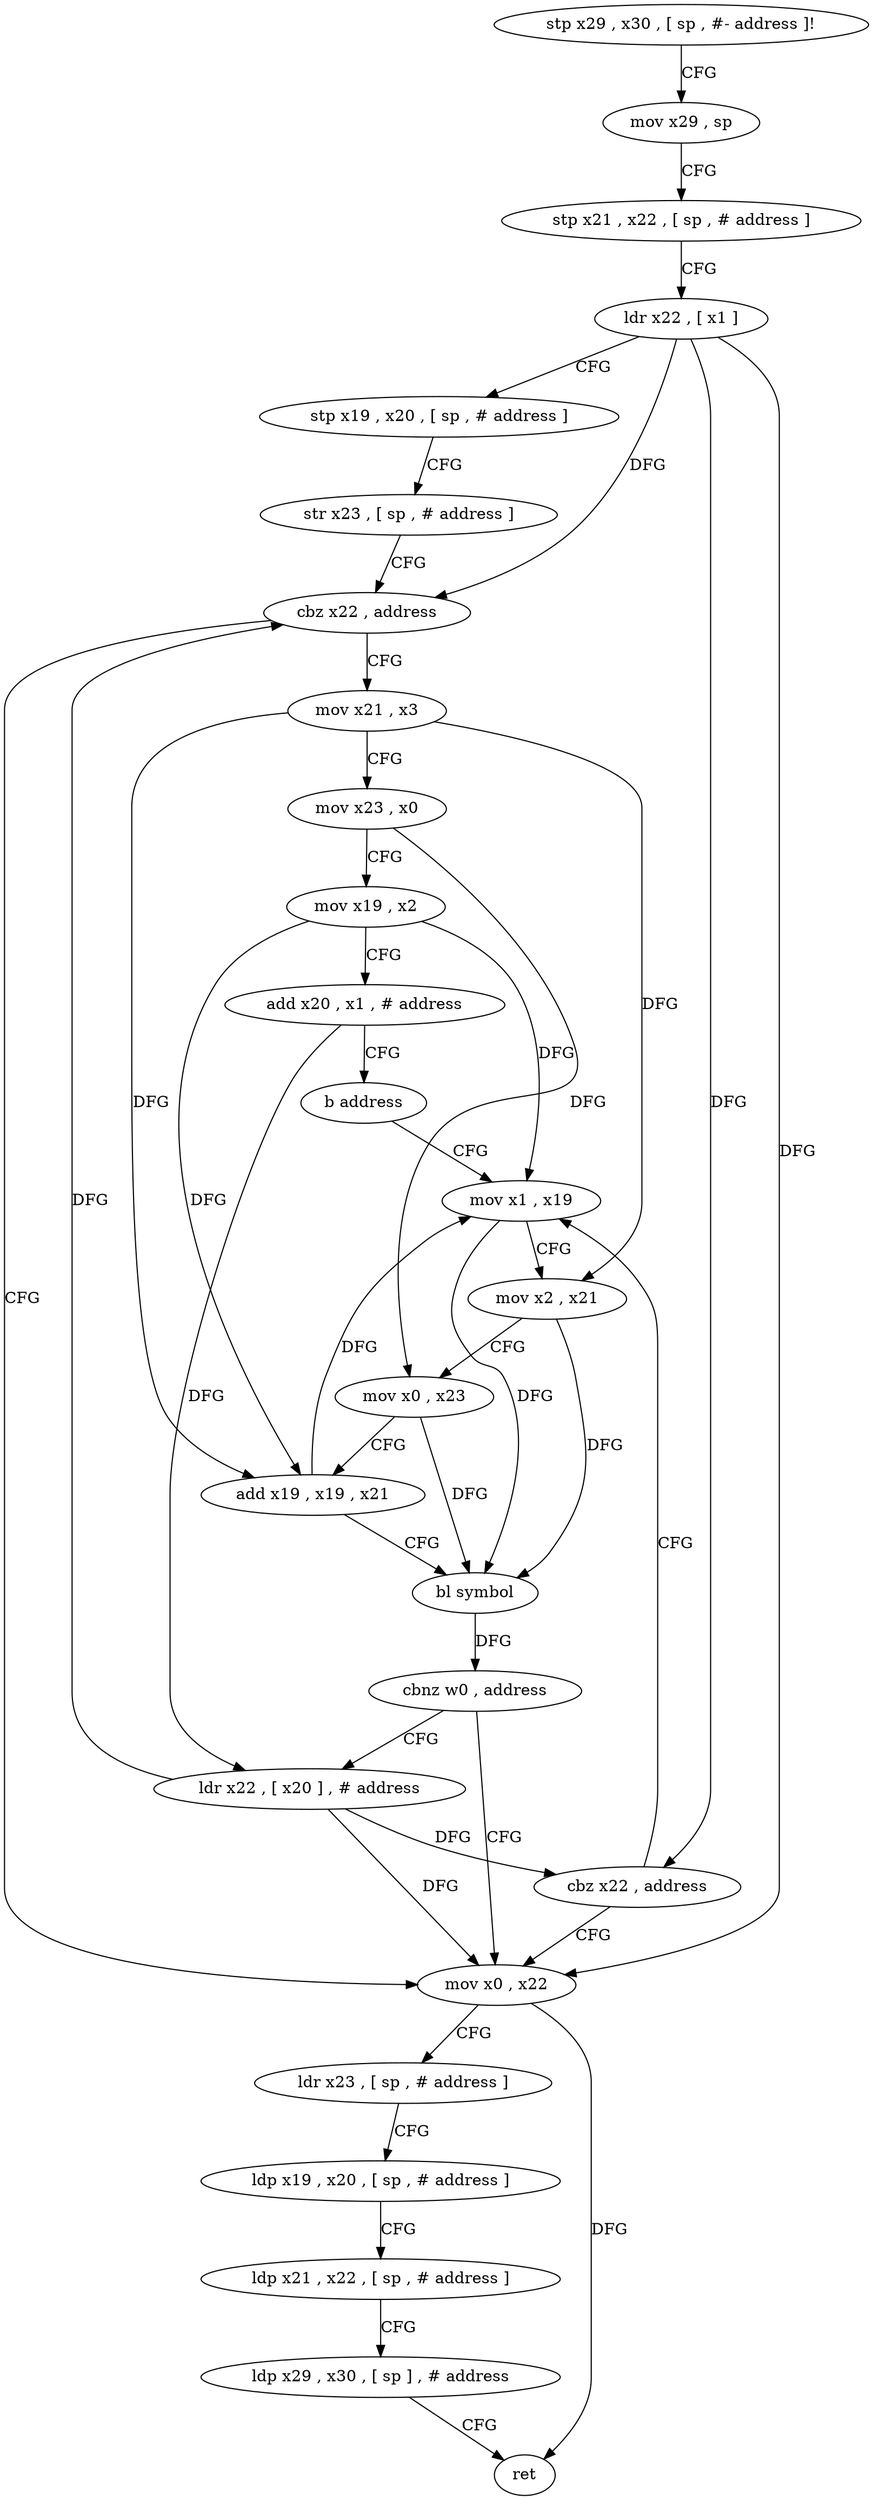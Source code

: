 digraph "func" {
"4392424" [label = "stp x29 , x30 , [ sp , #- address ]!" ]
"4392428" [label = "mov x29 , sp" ]
"4392432" [label = "stp x21 , x22 , [ sp , # address ]" ]
"4392436" [label = "ldr x22 , [ x1 ]" ]
"4392440" [label = "stp x19 , x20 , [ sp , # address ]" ]
"4392444" [label = "str x23 , [ sp , # address ]" ]
"4392448" [label = "cbz x22 , address" ]
"4392504" [label = "mov x0 , x22" ]
"4392452" [label = "mov x21 , x3" ]
"4392508" [label = "ldr x23 , [ sp , # address ]" ]
"4392512" [label = "ldp x19 , x20 , [ sp , # address ]" ]
"4392516" [label = "ldp x21 , x22 , [ sp , # address ]" ]
"4392520" [label = "ldp x29 , x30 , [ sp ] , # address" ]
"4392524" [label = "ret" ]
"4392456" [label = "mov x23 , x0" ]
"4392460" [label = "mov x19 , x2" ]
"4392464" [label = "add x20 , x1 , # address" ]
"4392468" [label = "b address" ]
"4392480" [label = "mov x1 , x19" ]
"4392484" [label = "mov x2 , x21" ]
"4392488" [label = "mov x0 , x23" ]
"4392492" [label = "add x19 , x19 , x21" ]
"4392496" [label = "bl symbol" ]
"4392500" [label = "cbnz w0 , address" ]
"4392472" [label = "ldr x22 , [ x20 ] , # address" ]
"4392476" [label = "cbz x22 , address" ]
"4392424" -> "4392428" [ label = "CFG" ]
"4392428" -> "4392432" [ label = "CFG" ]
"4392432" -> "4392436" [ label = "CFG" ]
"4392436" -> "4392440" [ label = "CFG" ]
"4392436" -> "4392448" [ label = "DFG" ]
"4392436" -> "4392504" [ label = "DFG" ]
"4392436" -> "4392476" [ label = "DFG" ]
"4392440" -> "4392444" [ label = "CFG" ]
"4392444" -> "4392448" [ label = "CFG" ]
"4392448" -> "4392504" [ label = "CFG" ]
"4392448" -> "4392452" [ label = "CFG" ]
"4392504" -> "4392508" [ label = "CFG" ]
"4392504" -> "4392524" [ label = "DFG" ]
"4392452" -> "4392456" [ label = "CFG" ]
"4392452" -> "4392484" [ label = "DFG" ]
"4392452" -> "4392492" [ label = "DFG" ]
"4392508" -> "4392512" [ label = "CFG" ]
"4392512" -> "4392516" [ label = "CFG" ]
"4392516" -> "4392520" [ label = "CFG" ]
"4392520" -> "4392524" [ label = "CFG" ]
"4392456" -> "4392460" [ label = "CFG" ]
"4392456" -> "4392488" [ label = "DFG" ]
"4392460" -> "4392464" [ label = "CFG" ]
"4392460" -> "4392480" [ label = "DFG" ]
"4392460" -> "4392492" [ label = "DFG" ]
"4392464" -> "4392468" [ label = "CFG" ]
"4392464" -> "4392472" [ label = "DFG" ]
"4392468" -> "4392480" [ label = "CFG" ]
"4392480" -> "4392484" [ label = "CFG" ]
"4392480" -> "4392496" [ label = "DFG" ]
"4392484" -> "4392488" [ label = "CFG" ]
"4392484" -> "4392496" [ label = "DFG" ]
"4392488" -> "4392492" [ label = "CFG" ]
"4392488" -> "4392496" [ label = "DFG" ]
"4392492" -> "4392496" [ label = "CFG" ]
"4392492" -> "4392480" [ label = "DFG" ]
"4392496" -> "4392500" [ label = "DFG" ]
"4392500" -> "4392472" [ label = "CFG" ]
"4392500" -> "4392504" [ label = "CFG" ]
"4392472" -> "4392476" [ label = "DFG" ]
"4392472" -> "4392448" [ label = "DFG" ]
"4392472" -> "4392504" [ label = "DFG" ]
"4392476" -> "4392504" [ label = "CFG" ]
"4392476" -> "4392480" [ label = "CFG" ]
}
